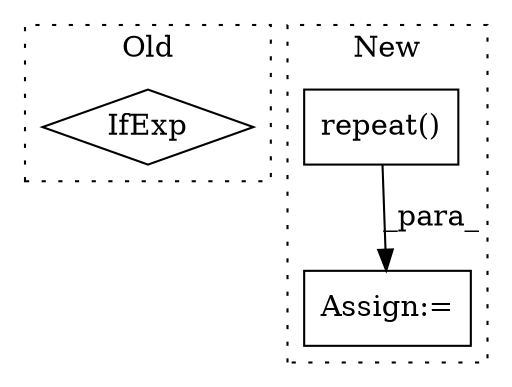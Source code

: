 digraph G {
subgraph cluster0 {
1 [label="IfExp" a="51" s="42406,42415" l="4,6" shape="diamond"];
label = "Old";
style="dotted";
}
subgraph cluster1 {
2 [label="repeat()" a="75" s="40886,40911" l="12,1" shape="box"];
3 [label="Assign:=" a="68" s="42958" l="3" shape="box"];
label = "New";
style="dotted";
}
2 -> 3 [label="_para_"];
}
